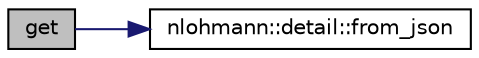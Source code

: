 digraph "get"
{
 // LATEX_PDF_SIZE
  edge [fontname="Helvetica",fontsize="10",labelfontname="Helvetica",labelfontsize="10"];
  node [fontname="Helvetica",fontsize="10",shape=record];
  rankdir="LR";
  Node1 [label="get",height=0.2,width=0.4,color="black", fillcolor="grey75", style="filled", fontcolor="black",tooltip="get a value (explicit); special case"];
  Node1 -> Node2 [color="midnightblue",fontsize="10",style="solid",fontname="Helvetica"];
  Node2 [label="nlohmann::detail::from_json",height=0.2,width=0.4,color="black", fillcolor="white", style="filled",URL="$namespacenlohmann_1_1detail.html#a839b0ab50d2c9bce669068f56bc41202",tooltip=" "];
}
